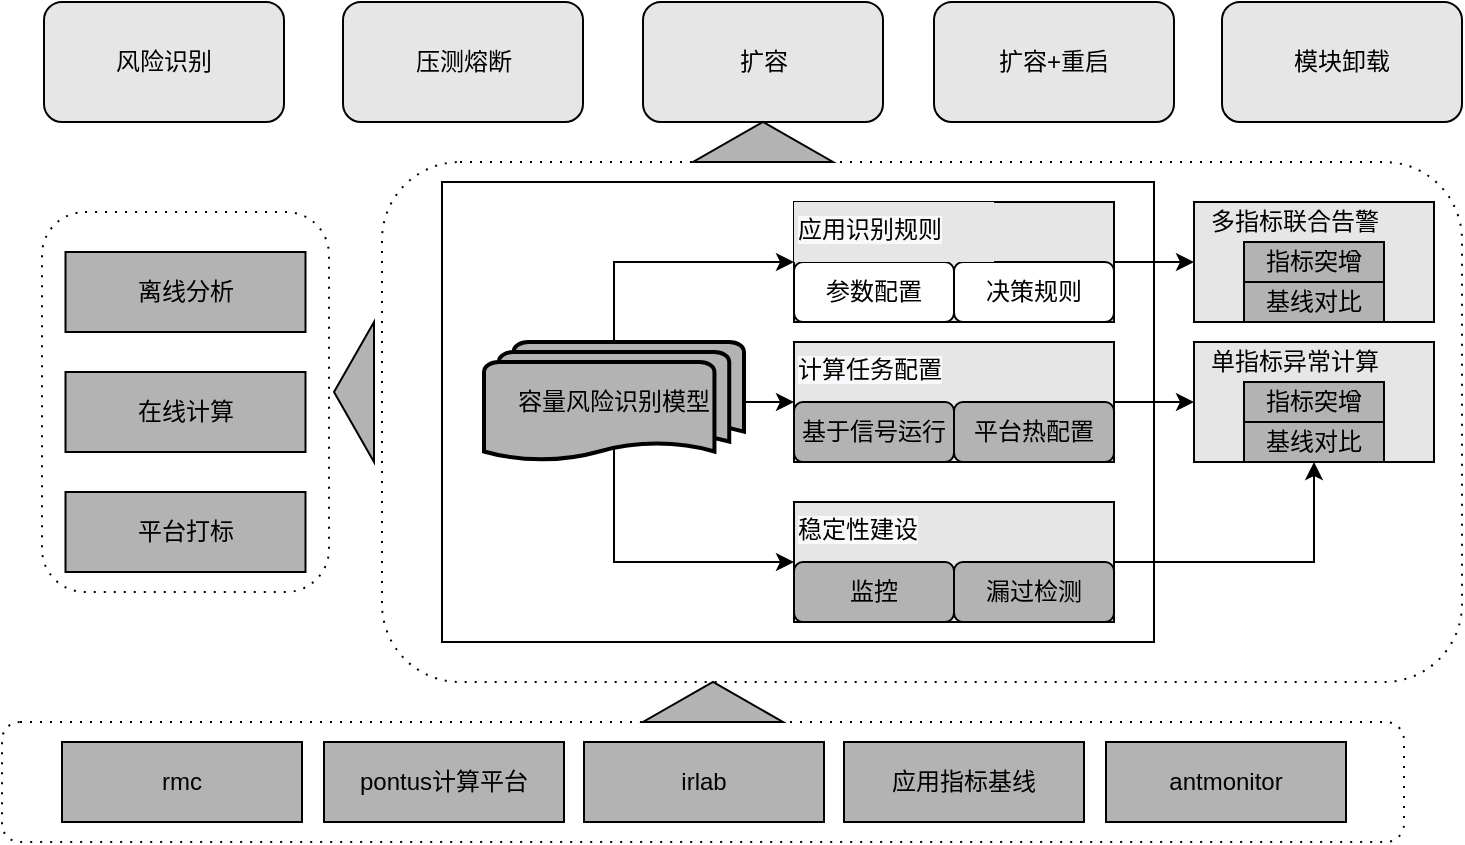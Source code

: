 <mxfile version="14.1.8" type="github">
  <diagram id="owqiKtjegZCFVWd7rJzW" name="Page-1">
    <mxGraphModel dx="1426" dy="738" grid="1" gridSize="10" guides="1" tooltips="1" connect="1" arrows="1" fold="1" page="1" pageScale="1" pageWidth="827" pageHeight="1169" math="0" shadow="0">
      <root>
        <mxCell id="0" />
        <mxCell id="1" parent="0" />
        <mxCell id="Mhult8i7kt20SpEzvvNn-29" value="" style="shape=ext;rounded=1;html=1;whiteSpace=wrap;dashed=1;dashPattern=1 4;" parent="1" vertex="1">
          <mxGeometry x="69" y="255" width="143.5" height="190" as="geometry" />
        </mxCell>
        <mxCell id="Mhult8i7kt20SpEzvvNn-27" value="" style="shape=ext;rounded=1;html=1;whiteSpace=wrap;dashed=1;dashPattern=1 4;" parent="1" vertex="1">
          <mxGeometry x="239" y="230" width="540" height="260" as="geometry" />
        </mxCell>
        <mxCell id="Mhult8i7kt20SpEzvvNn-26" value="" style="shape=ext;rounded=1;html=1;whiteSpace=wrap;dashed=1;dashPattern=1 4;" parent="1" vertex="1">
          <mxGeometry x="49" y="510" width="701" height="60" as="geometry" />
        </mxCell>
        <mxCell id="Mhult8i7kt20SpEzvvNn-1" value="" style="rounded=0;whiteSpace=wrap;html=1;" parent="1" vertex="1">
          <mxGeometry x="269" y="240" width="356" height="230" as="geometry" />
        </mxCell>
        <mxCell id="Mhult8i7kt20SpEzvvNn-3" value="" style="edgeStyle=orthogonalEdgeStyle;rounded=0;orthogonalLoop=1;jettySize=auto;html=1;exitX=1;exitY=0.5;exitDx=0;exitDy=0;fillColor=#E6E6E6;" parent="1" source="Mhult8i7kt20SpEzvvNn-12" target="Mhult8i7kt20SpEzvvNn-2" edge="1">
          <mxGeometry relative="1" as="geometry" />
        </mxCell>
        <mxCell id="Mhult8i7kt20SpEzvvNn-2" value="" style="rounded=0;whiteSpace=wrap;html=1;fillColor=#E6E6E6;" parent="1" vertex="1">
          <mxGeometry x="645" y="320" width="120" height="60" as="geometry" />
        </mxCell>
        <mxCell id="Mhult8i7kt20SpEzvvNn-10" value="在线计算" style="rounded=0;whiteSpace=wrap;html=1;fillColor=#B3B3B3;" parent="1" vertex="1">
          <mxGeometry x="80.75" y="335" width="120" height="40" as="geometry" />
        </mxCell>
        <mxCell id="Mhult8i7kt20SpEzvvNn-12" value="" style="rounded=0;whiteSpace=wrap;html=1;fillColor=#E6E6E6;" parent="1" vertex="1">
          <mxGeometry x="445" y="320" width="160" height="60" as="geometry" />
        </mxCell>
        <mxCell id="Mhult8i7kt20SpEzvvNn-13" value="" style="rounded=0;whiteSpace=wrap;html=1;fillColor=#E6E6E6;" parent="1" vertex="1">
          <mxGeometry x="445" y="400" width="160" height="60" as="geometry" />
        </mxCell>
        <mxCell id="Mhult8i7kt20SpEzvvNn-16" value="pontus计算平台" style="rounded=0;whiteSpace=wrap;html=1;fillColor=#B3B3B3;" parent="1" vertex="1">
          <mxGeometry x="210" y="520" width="120" height="40" as="geometry" />
        </mxCell>
        <mxCell id="Mhult8i7kt20SpEzvvNn-17" value="antmonitor" style="rounded=0;whiteSpace=wrap;html=1;fillColor=#B3B3B3;" parent="1" vertex="1">
          <mxGeometry x="601" y="520" width="120" height="40" as="geometry" />
        </mxCell>
        <mxCell id="Mhult8i7kt20SpEzvvNn-19" value="irlab" style="rounded=0;whiteSpace=wrap;html=1;fillColor=#B3B3B3;" parent="1" vertex="1">
          <mxGeometry x="340" y="520" width="120" height="40" as="geometry" />
        </mxCell>
        <mxCell id="Mhult8i7kt20SpEzvvNn-30" value="" style="html=1;shadow=0;dashed=0;align=center;verticalAlign=middle;shape=mxgraph.arrows2.arrow;dy=0.6;dx=40;direction=north;notch=0;fillColor=#B3B3B3;" parent="1" vertex="1">
          <mxGeometry x="369.5" y="490" width="70" height="20" as="geometry" />
        </mxCell>
        <mxCell id="Mhult8i7kt20SpEzvvNn-31" value="" style="html=1;shadow=0;dashed=0;align=center;verticalAlign=middle;shape=mxgraph.arrows2.arrow;dy=0.6;dx=40;direction=north;notch=0;fillColor=#B3B3B3;rotation=-90;" parent="1" vertex="1">
          <mxGeometry x="190" y="335" width="70" height="20" as="geometry" />
        </mxCell>
        <mxCell id="IhhSQsG7TcZcSRsEs26X-16" style="edgeStyle=orthogonalEdgeStyle;rounded=0;orthogonalLoop=1;jettySize=auto;html=1;exitX=1;exitY=0.5;exitDx=0;exitDy=0;exitPerimeter=0;entryX=0;entryY=1;entryDx=0;entryDy=0;" parent="1" source="Mhult8i7kt20SpEzvvNn-32" target="Mhult8i7kt20SpEzvvNn-59" edge="1">
          <mxGeometry relative="1" as="geometry" />
        </mxCell>
        <mxCell id="IhhSQsG7TcZcSRsEs26X-17" style="edgeStyle=orthogonalEdgeStyle;rounded=0;orthogonalLoop=1;jettySize=auto;html=1;exitX=0.5;exitY=0;exitDx=0;exitDy=0;exitPerimeter=0;entryX=0;entryY=0;entryDx=0;entryDy=0;" parent="1" source="Mhult8i7kt20SpEzvvNn-32" target="IhhSQsG7TcZcSRsEs26X-6" edge="1">
          <mxGeometry relative="1" as="geometry">
            <Array as="points">
              <mxPoint x="355" y="280" />
            </Array>
          </mxGeometry>
        </mxCell>
        <mxCell id="IhhSQsG7TcZcSRsEs26X-18" style="edgeStyle=orthogonalEdgeStyle;rounded=0;orthogonalLoop=1;jettySize=auto;html=1;exitX=0.5;exitY=0.88;exitDx=0;exitDy=0;exitPerimeter=0;entryX=0;entryY=1;entryDx=0;entryDy=0;" parent="1" source="Mhult8i7kt20SpEzvvNn-32" target="Mhult8i7kt20SpEzvvNn-60" edge="1">
          <mxGeometry relative="1" as="geometry">
            <Array as="points">
              <mxPoint x="355" y="430" />
            </Array>
          </mxGeometry>
        </mxCell>
        <mxCell id="Mhult8i7kt20SpEzvvNn-32" value="容量风险识别模型" style="strokeWidth=2;html=1;shape=mxgraph.flowchart.multi-document;whiteSpace=wrap;fillColor=#B3B3B3;" parent="1" vertex="1">
          <mxGeometry x="290" y="320" width="130" height="60" as="geometry" />
        </mxCell>
        <mxCell id="Mhult8i7kt20SpEzvvNn-43" value="&lt;span&gt;单指标异常计算&lt;/span&gt;" style="text;html=1;align=center;verticalAlign=middle;resizable=0;points=[];autosize=1;" parent="1" vertex="1">
          <mxGeometry x="645" y="320" width="100" height="20" as="geometry" />
        </mxCell>
        <mxCell id="Mhult8i7kt20SpEzvvNn-47" value="指标突增" style="rounded=0;whiteSpace=wrap;html=1;fillColor=#B3B3B3;" parent="1" vertex="1">
          <mxGeometry x="670" y="340" width="70" height="20" as="geometry" />
        </mxCell>
        <mxCell id="Mhult8i7kt20SpEzvvNn-48" value="基线对比" style="rounded=0;whiteSpace=wrap;html=1;fillColor=#B3B3B3;" parent="1" vertex="1">
          <mxGeometry x="670" y="360" width="70" height="20" as="geometry" />
        </mxCell>
        <mxCell id="Mhult8i7kt20SpEzvvNn-55" value="监控" style="rounded=1;whiteSpace=wrap;html=1;fillColor=#B3B3B3;" parent="1" vertex="1">
          <mxGeometry x="445" y="430" width="80" height="30" as="geometry" />
        </mxCell>
        <mxCell id="Mhult8i7kt20SpEzvvNn-56" value="基于信号运行" style="rounded=1;whiteSpace=wrap;html=1;fillColor=#B3B3B3;" parent="1" vertex="1">
          <mxGeometry x="445" y="350" width="80" height="30" as="geometry" />
        </mxCell>
        <mxCell id="Mhult8i7kt20SpEzvvNn-57" value="平台热配置" style="rounded=1;whiteSpace=wrap;html=1;fillColor=#B3B3B3;" parent="1" vertex="1">
          <mxGeometry x="525" y="350" width="80" height="30" as="geometry" />
        </mxCell>
        <mxCell id="6B4go42rpQyXL9bDEBlj-2" style="edgeStyle=orthogonalEdgeStyle;rounded=0;orthogonalLoop=1;jettySize=auto;html=1;exitX=1;exitY=0;exitDx=0;exitDy=0;entryX=0.5;entryY=1;entryDx=0;entryDy=0;" edge="1" parent="1" source="Mhult8i7kt20SpEzvvNn-58" target="Mhult8i7kt20SpEzvvNn-48">
          <mxGeometry relative="1" as="geometry">
            <Array as="points">
              <mxPoint x="705" y="430" />
            </Array>
          </mxGeometry>
        </mxCell>
        <mxCell id="Mhult8i7kt20SpEzvvNn-58" value="漏过检测" style="rounded=1;whiteSpace=wrap;html=1;fillColor=#B3B3B3;" parent="1" vertex="1">
          <mxGeometry x="525" y="430" width="80" height="30" as="geometry" />
        </mxCell>
        <mxCell id="Mhult8i7kt20SpEzvvNn-59" value="&lt;meta charset=&quot;utf-8&quot;&gt;&lt;span style=&quot;color: rgb(0, 0, 0); font-family: helvetica; font-size: 12px; font-style: normal; font-weight: 400; letter-spacing: normal; text-align: center; text-indent: 0px; text-transform: none; word-spacing: 0px; background-color: rgb(248, 249, 250); display: inline; float: none;&quot;&gt;计算任务配置&lt;/span&gt;" style="text;whiteSpace=wrap;html=1;" parent="1" vertex="1">
          <mxGeometry x="445" y="320" width="100" height="30" as="geometry" />
        </mxCell>
        <mxCell id="Mhult8i7kt20SpEzvvNn-60" value="&lt;span style=&quot;color: rgb(0 , 0 , 0) ; font-family: &amp;#34;helvetica&amp;#34; ; font-size: 12px ; font-style: normal ; font-weight: 400 ; letter-spacing: normal ; text-align: center ; text-indent: 0px ; text-transform: none ; word-spacing: 0px ; background-color: rgb(248 , 249 , 250) ; display: inline ; float: none&quot;&gt;稳定性建设&lt;/span&gt;" style="text;whiteSpace=wrap;html=1;" parent="1" vertex="1">
          <mxGeometry x="445" y="400" width="100" height="30" as="geometry" />
        </mxCell>
        <mxCell id="Mhult8i7kt20SpEzvvNn-61" value="平台打标" style="rounded=0;whiteSpace=wrap;html=1;fillColor=#B3B3B3;" parent="1" vertex="1">
          <mxGeometry x="80.75" y="395" width="120" height="40" as="geometry" />
        </mxCell>
        <mxCell id="Mhult8i7kt20SpEzvvNn-63" value="离线分析" style="rounded=0;whiteSpace=wrap;html=1;fillColor=#B3B3B3;" parent="1" vertex="1">
          <mxGeometry x="80.75" y="275" width="120" height="40" as="geometry" />
        </mxCell>
        <mxCell id="Mhult8i7kt20SpEzvvNn-64" value="应用指标基线" style="rounded=0;whiteSpace=wrap;html=1;fillColor=#B3B3B3;" parent="1" vertex="1">
          <mxGeometry x="470" y="520" width="120" height="40" as="geometry" />
        </mxCell>
        <mxCell id="IhhSQsG7TcZcSRsEs26X-1" value="&lt;span&gt;风险识别&lt;/span&gt;" style="rounded=1;whiteSpace=wrap;html=1;fillColor=#E6E6E6;" parent="1" vertex="1">
          <mxGeometry x="70" y="150" width="120" height="60" as="geometry" />
        </mxCell>
        <mxCell id="IhhSQsG7TcZcSRsEs26X-2" value="压测熔断" style="rounded=1;whiteSpace=wrap;html=1;fillColor=#E6E6E6;" parent="1" vertex="1">
          <mxGeometry x="219.5" y="150" width="120" height="60" as="geometry" />
        </mxCell>
        <mxCell id="IhhSQsG7TcZcSRsEs26X-3" value="扩容" style="rounded=1;whiteSpace=wrap;html=1;fillColor=#E6E6E6;" parent="1" vertex="1">
          <mxGeometry x="369.5" y="150" width="120" height="60" as="geometry" />
        </mxCell>
        <mxCell id="IhhSQsG7TcZcSRsEs26X-5" value="" style="rounded=0;whiteSpace=wrap;html=1;fillColor=#E6E6E6;" parent="1" vertex="1">
          <mxGeometry x="445" y="250" width="160" height="60" as="geometry" />
        </mxCell>
        <mxCell id="IhhSQsG7TcZcSRsEs26X-6" value="参数配置" style="rounded=1;whiteSpace=wrap;html=1;fillColor=#FFFFFF;" parent="1" vertex="1">
          <mxGeometry x="445" y="280" width="80" height="30" as="geometry" />
        </mxCell>
        <mxCell id="IhhSQsG7TcZcSRsEs26X-14" style="edgeStyle=orthogonalEdgeStyle;rounded=0;orthogonalLoop=1;jettySize=auto;html=1;exitX=1;exitY=0;exitDx=0;exitDy=0;entryX=0;entryY=0.5;entryDx=0;entryDy=0;" parent="1" source="IhhSQsG7TcZcSRsEs26X-7" target="IhhSQsG7TcZcSRsEs26X-10" edge="1">
          <mxGeometry relative="1" as="geometry">
            <Array as="points">
              <mxPoint x="615" y="280" />
              <mxPoint x="615" y="280" />
            </Array>
          </mxGeometry>
        </mxCell>
        <mxCell id="IhhSQsG7TcZcSRsEs26X-7" value="决策规则" style="rounded=1;whiteSpace=wrap;html=1;fillColor=#FFFFFF;" parent="1" vertex="1">
          <mxGeometry x="525" y="280" width="80" height="30" as="geometry" />
        </mxCell>
        <mxCell id="IhhSQsG7TcZcSRsEs26X-8" value="&lt;span style=&quot;color: rgb(0 , 0 , 0) ; font-family: &amp;#34;helvetica&amp;#34; ; font-size: 12px ; font-style: normal ; font-weight: 400 ; letter-spacing: normal ; text-align: center ; text-indent: 0px ; text-transform: none ; word-spacing: 0px ; background-color: rgb(248 , 249 , 250) ; display: inline ; float: none&quot;&gt;应用识别规则&lt;/span&gt;" style="text;whiteSpace=wrap;html=1;fillColor=#E6E6E6;" parent="1" vertex="1">
          <mxGeometry x="445" y="250" width="100" height="30" as="geometry" />
        </mxCell>
        <mxCell id="IhhSQsG7TcZcSRsEs26X-10" value="" style="rounded=0;whiteSpace=wrap;html=1;fillColor=#E6E6E6;" parent="1" vertex="1">
          <mxGeometry x="645" y="250" width="120" height="60" as="geometry" />
        </mxCell>
        <mxCell id="IhhSQsG7TcZcSRsEs26X-11" value="&lt;span&gt;多指标联合告警&lt;/span&gt;" style="text;html=1;align=center;verticalAlign=middle;resizable=0;points=[];autosize=1;" parent="1" vertex="1">
          <mxGeometry x="645" y="250" width="100" height="20" as="geometry" />
        </mxCell>
        <mxCell id="IhhSQsG7TcZcSRsEs26X-12" value="指标突增" style="rounded=0;whiteSpace=wrap;html=1;fillColor=#B3B3B3;" parent="1" vertex="1">
          <mxGeometry x="670" y="270" width="70" height="20" as="geometry" />
        </mxCell>
        <mxCell id="IhhSQsG7TcZcSRsEs26X-13" value="基线对比" style="rounded=0;whiteSpace=wrap;html=1;fillColor=#B3B3B3;" parent="1" vertex="1">
          <mxGeometry x="670" y="290" width="70" height="20" as="geometry" />
        </mxCell>
        <mxCell id="6B4go42rpQyXL9bDEBlj-1" value="rmc" style="rounded=0;whiteSpace=wrap;html=1;fillColor=#B3B3B3;" vertex="1" parent="1">
          <mxGeometry x="79" y="520" width="120" height="40" as="geometry" />
        </mxCell>
        <mxCell id="6B4go42rpQyXL9bDEBlj-3" value="" style="html=1;shadow=0;dashed=0;align=center;verticalAlign=middle;shape=mxgraph.arrows2.arrow;dy=0.6;dx=40;direction=north;notch=0;fillColor=#B3B3B3;" vertex="1" parent="1">
          <mxGeometry x="394.5" y="210" width="70" height="20" as="geometry" />
        </mxCell>
        <mxCell id="6B4go42rpQyXL9bDEBlj-4" value="扩容+重启" style="rounded=1;whiteSpace=wrap;html=1;fillColor=#E6E6E6;" vertex="1" parent="1">
          <mxGeometry x="515" y="150" width="120" height="60" as="geometry" />
        </mxCell>
        <mxCell id="6B4go42rpQyXL9bDEBlj-6" value="模块卸载" style="rounded=1;whiteSpace=wrap;html=1;fillColor=#E6E6E6;" vertex="1" parent="1">
          <mxGeometry x="659" y="150" width="120" height="60" as="geometry" />
        </mxCell>
      </root>
    </mxGraphModel>
  </diagram>
</mxfile>
